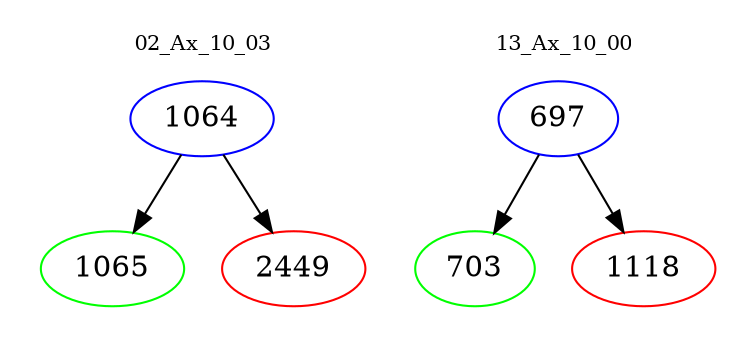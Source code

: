 digraph{
subgraph cluster_0 {
color = white
label = "02_Ax_10_03";
fontsize=10;
T0_1064 [label="1064", color="blue"]
T0_1064 -> T0_1065 [color="black"]
T0_1065 [label="1065", color="green"]
T0_1064 -> T0_2449 [color="black"]
T0_2449 [label="2449", color="red"]
}
subgraph cluster_1 {
color = white
label = "13_Ax_10_00";
fontsize=10;
T1_697 [label="697", color="blue"]
T1_697 -> T1_703 [color="black"]
T1_703 [label="703", color="green"]
T1_697 -> T1_1118 [color="black"]
T1_1118 [label="1118", color="red"]
}
}
